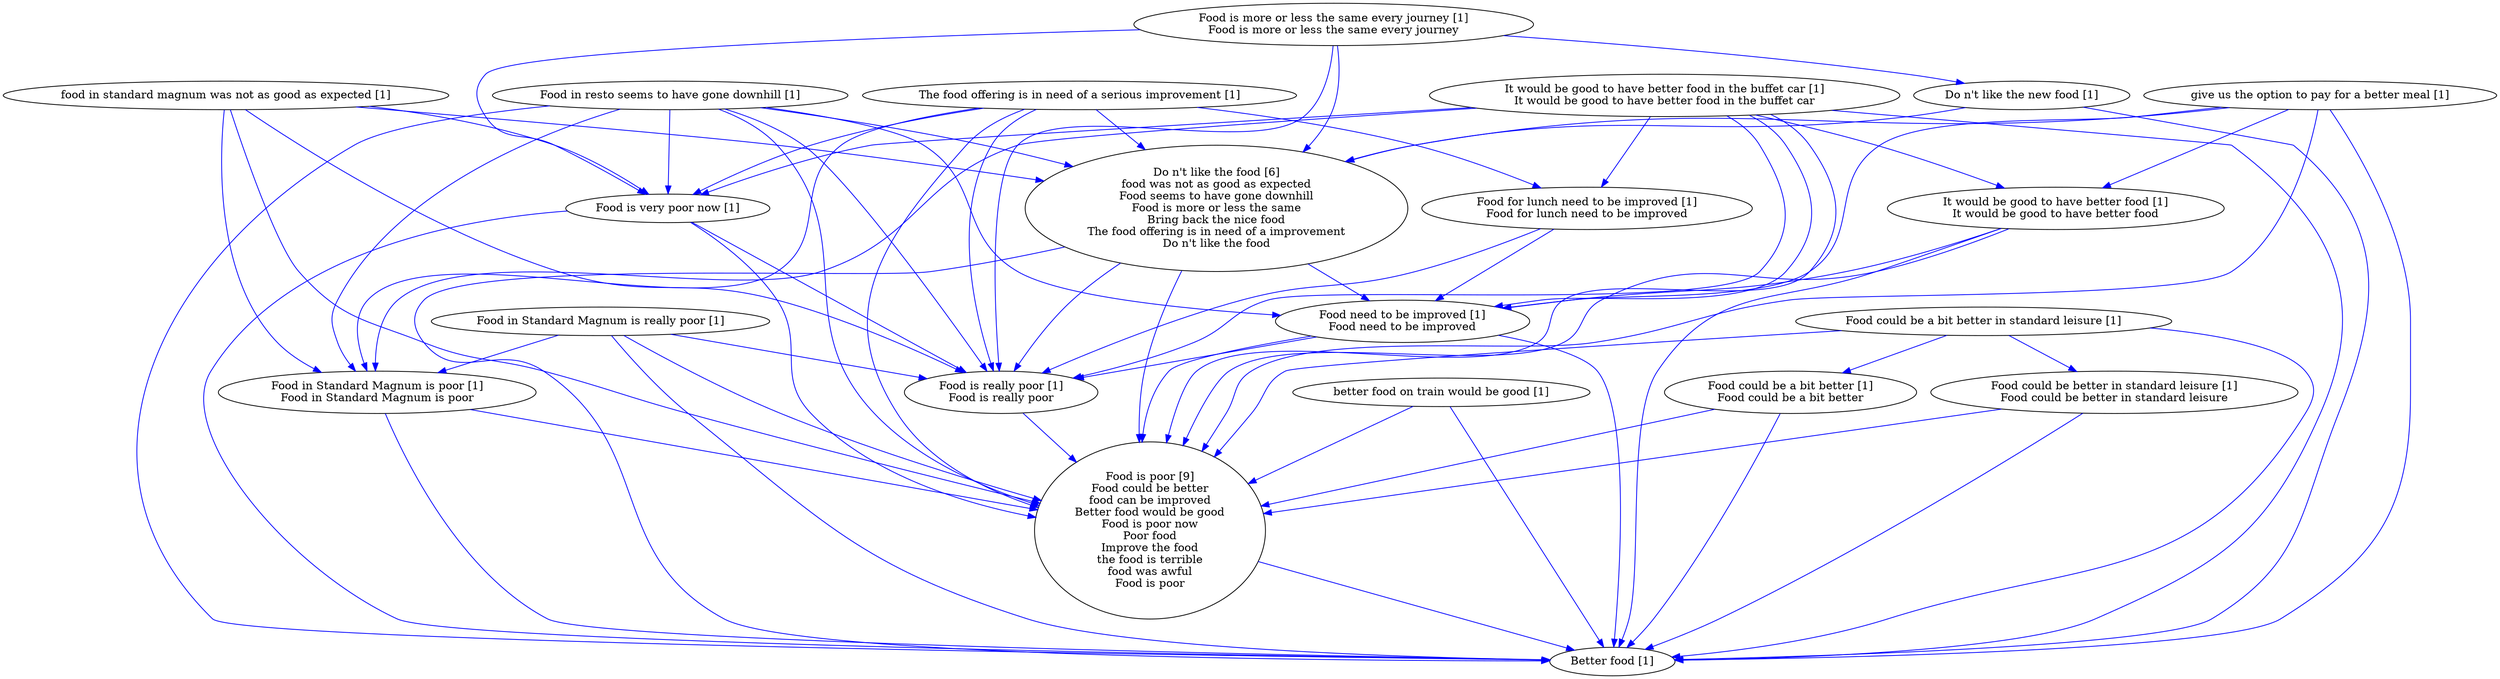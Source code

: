 digraph collapsedGraph {
"Do n't like the food [6]\nfood was not as good as expected\nFood seems to have gone downhill\nFood is more or less the same\nBring back the nice food\nThe food offering is in need of a improvement\nDo n't like the food""Food is poor [9]\nFood could be better\nfood can be improved\nBetter food would be good\nFood is poor now\nPoor food\nImprove the food\nthe food is terrible\nfood was awful\nFood is poor""Better food [1]""Do n't like the new food [1]""Food could be a bit better in standard leisure [1]""Food could be better in standard leisure [1]\nFood could be better in standard leisure""Food could be a bit better [1]\nFood could be a bit better""Food for lunch need to be improved [1]\nFood for lunch need to be improved""Food need to be improved [1]\nFood need to be improved""Food in Standard Magnum is really poor [1]""Food in Standard Magnum is poor [1]\nFood in Standard Magnum is poor""Food is really poor [1]\nFood is really poor""Food in resto seems to have gone downhill [1]""Food is more or less the same every journey [1]\nFood is more or less the same every journey""Food is very poor now [1]""It would be good to have better food in the buffet car [1]\nIt would be good to have better food in the buffet car""It would be good to have better food [1]\nIt would be good to have better food""The food offering is in need of a serious improvement [1]""better food on train would be good [1]""food in standard magnum was not as good as expected [1]""give us the option to pay for a better meal [1]""Do n't like the new food [1]" -> "Do n't like the food [6]\nfood was not as good as expected\nFood seems to have gone downhill\nFood is more or less the same\nBring back the nice food\nThe food offering is in need of a improvement\nDo n't like the food" [color=blue]
"Do n't like the new food [1]" -> "Better food [1]" [color=blue]
"Food could be a bit better in standard leisure [1]" -> "Food could be better in standard leisure [1]\nFood could be better in standard leisure" [color=blue]
"Food could be a bit better in standard leisure [1]" -> "Food could be a bit better [1]\nFood could be a bit better" [color=blue]
"Food could be a bit better in standard leisure [1]" -> "Better food [1]" [color=blue]
"Food could be better in standard leisure [1]\nFood could be better in standard leisure" -> "Better food [1]" [color=blue]
"Food could be a bit better [1]\nFood could be a bit better" -> "Better food [1]" [color=blue]
"Food for lunch need to be improved [1]\nFood for lunch need to be improved" -> "Food need to be improved [1]\nFood need to be improved" [color=blue]
"Food need to be improved [1]\nFood need to be improved" -> "Better food [1]" [color=blue]
"Food in Standard Magnum is really poor [1]" -> "Food in Standard Magnum is poor [1]\nFood in Standard Magnum is poor" [color=blue]
"Food in Standard Magnum is poor [1]\nFood in Standard Magnum is poor" -> "Food is poor [9]\nFood could be better\nfood can be improved\nBetter food would be good\nFood is poor now\nPoor food\nImprove the food\nthe food is terrible\nfood was awful\nFood is poor" [color=blue]
"Food in Standard Magnum is really poor [1]" -> "Food is really poor [1]\nFood is really poor" [color=blue]
"Food is really poor [1]\nFood is really poor" -> "Food is poor [9]\nFood could be better\nfood can be improved\nBetter food would be good\nFood is poor now\nPoor food\nImprove the food\nthe food is terrible\nfood was awful\nFood is poor" [color=blue]
"Food in Standard Magnum is really poor [1]" -> "Food is poor [9]\nFood could be better\nfood can be improved\nBetter food would be good\nFood is poor now\nPoor food\nImprove the food\nthe food is terrible\nfood was awful\nFood is poor" [color=blue]
"Food for lunch need to be improved [1]\nFood for lunch need to be improved" -> "Food is really poor [1]\nFood is really poor" [color=blue]
"Food in Standard Magnum is really poor [1]" -> "Better food [1]" [color=blue]
"Food in Standard Magnum is poor [1]\nFood in Standard Magnum is poor" -> "Better food [1]" [color=blue]
"Food in resto seems to have gone downhill [1]" -> "Food is really poor [1]\nFood is really poor" [color=blue]
"Food in resto seems to have gone downhill [1]" -> "Food in Standard Magnum is poor [1]\nFood in Standard Magnum is poor" [color=blue]
"Do n't like the food [6]\nfood was not as good as expected\nFood seems to have gone downhill\nFood is more or less the same\nBring back the nice food\nThe food offering is in need of a improvement\nDo n't like the food" -> "Food need to be improved [1]\nFood need to be improved" [color=blue]
"Food in resto seems to have gone downhill [1]" -> "Food need to be improved [1]\nFood need to be improved" [color=blue]
"Food in resto seems to have gone downhill [1]" -> "Better food [1]" [color=blue]
"Food in resto seems to have gone downhill [1]" -> "Do n't like the food [6]\nfood was not as good as expected\nFood seems to have gone downhill\nFood is more or less the same\nBring back the nice food\nThe food offering is in need of a improvement\nDo n't like the food" [color=blue]
"Food is more or less the same every journey [1]\nFood is more or less the same every journey" -> "Do n't like the food [6]\nfood was not as good as expected\nFood seems to have gone downhill\nFood is more or less the same\nBring back the nice food\nThe food offering is in need of a improvement\nDo n't like the food" [color=blue]
"Do n't like the food [6]\nfood was not as good as expected\nFood seems to have gone downhill\nFood is more or less the same\nBring back the nice food\nThe food offering is in need of a improvement\nDo n't like the food" -> "Better food [1]" [color=blue]
"Food is more or less the same every journey [1]\nFood is more or less the same every journey" -> "Food is really poor [1]\nFood is really poor" [color=blue]
"Food is more or less the same every journey [1]\nFood is more or less the same every journey" -> "Do n't like the new food [1]" [color=blue]
"Food need to be improved [1]\nFood need to be improved" -> "Food is really poor [1]\nFood is really poor" [color=blue]
"Do n't like the food [6]\nfood was not as good as expected\nFood seems to have gone downhill\nFood is more or less the same\nBring back the nice food\nThe food offering is in need of a improvement\nDo n't like the food" -> "Food is really poor [1]\nFood is really poor" [color=blue]
"Food need to be improved [1]\nFood need to be improved" -> "Food is poor [9]\nFood could be better\nfood can be improved\nBetter food would be good\nFood is poor now\nPoor food\nImprove the food\nthe food is terrible\nfood was awful\nFood is poor" [color=blue]
"Food is more or less the same every journey [1]\nFood is more or less the same every journey" -> "Food is very poor now [1]" [color=blue]
"Food in resto seems to have gone downhill [1]" -> "Food is very poor now [1]" [color=blue]
"Food is very poor now [1]" -> "Food is really poor [1]\nFood is really poor" [color=blue]
"Food could be a bit better in standard leisure [1]" -> "Food is poor [9]\nFood could be better\nfood can be improved\nBetter food would be good\nFood is poor now\nPoor food\nImprove the food\nthe food is terrible\nfood was awful\nFood is poor" [color=blue]
"Food could be better in standard leisure [1]\nFood could be better in standard leisure" -> "Food is poor [9]\nFood could be better\nfood can be improved\nBetter food would be good\nFood is poor now\nPoor food\nImprove the food\nthe food is terrible\nfood was awful\nFood is poor" [color=blue]
"Food could be a bit better [1]\nFood could be a bit better" -> "Food is poor [9]\nFood could be better\nfood can be improved\nBetter food would be good\nFood is poor now\nPoor food\nImprove the food\nthe food is terrible\nfood was awful\nFood is poor" [color=blue]
"Food in resto seems to have gone downhill [1]" -> "Food is poor [9]\nFood could be better\nfood can be improved\nBetter food would be good\nFood is poor now\nPoor food\nImprove the food\nthe food is terrible\nfood was awful\nFood is poor" [color=blue]
"Food is very poor now [1]" -> "Food is poor [9]\nFood could be better\nfood can be improved\nBetter food would be good\nFood is poor now\nPoor food\nImprove the food\nthe food is terrible\nfood was awful\nFood is poor" [color=blue]
"Food is very poor now [1]" -> "Better food [1]" [color=blue]
"Food is poor [9]\nFood could be better\nfood can be improved\nBetter food would be good\nFood is poor now\nPoor food\nImprove the food\nthe food is terrible\nfood was awful\nFood is poor" -> "Better food [1]" [color=blue]
"It would be good to have better food in the buffet car [1]\nIt would be good to have better food in the buffet car" -> "It would be good to have better food [1]\nIt would be good to have better food" [color=blue]
"It would be good to have better food in the buffet car [1]\nIt would be good to have better food in the buffet car" -> "Food is very poor now [1]" [color=blue]
"It would be good to have better food [1]\nIt would be good to have better food" -> "Food need to be improved [1]\nFood need to be improved" [color=blue]
"It would be good to have better food in the buffet car [1]\nIt would be good to have better food in the buffet car" -> "Food for lunch need to be improved [1]\nFood for lunch need to be improved" [color=blue]
"It would be good to have better food [1]\nIt would be good to have better food" -> "Better food [1]" [color=blue]
"It would be good to have better food [1]\nIt would be good to have better food" -> "Food is poor [9]\nFood could be better\nfood can be improved\nBetter food would be good\nFood is poor now\nPoor food\nImprove the food\nthe food is terrible\nfood was awful\nFood is poor" [color=blue]
"It would be good to have better food in the buffet car [1]\nIt would be good to have better food in the buffet car" -> "Food is really poor [1]\nFood is really poor" [color=blue]
"It would be good to have better food in the buffet car [1]\nIt would be good to have better food in the buffet car" -> "Food in Standard Magnum is poor [1]\nFood in Standard Magnum is poor" [color=blue]
"It would be good to have better food in the buffet car [1]\nIt would be good to have better food in the buffet car" -> "Food need to be improved [1]\nFood need to be improved" [color=blue]
"It would be good to have better food in the buffet car [1]\nIt would be good to have better food in the buffet car" -> "Better food [1]" [color=blue]
"It would be good to have better food in the buffet car [1]\nIt would be good to have better food in the buffet car" -> "Food is poor [9]\nFood could be better\nfood can be improved\nBetter food would be good\nFood is poor now\nPoor food\nImprove the food\nthe food is terrible\nfood was awful\nFood is poor" [color=blue]
"The food offering is in need of a serious improvement [1]" -> "Do n't like the food [6]\nfood was not as good as expected\nFood seems to have gone downhill\nFood is more or less the same\nBring back the nice food\nThe food offering is in need of a improvement\nDo n't like the food" [color=blue]
"The food offering is in need of a serious improvement [1]" -> "Food is really poor [1]\nFood is really poor" [color=blue]
"The food offering is in need of a serious improvement [1]" -> "Food in Standard Magnum is poor [1]\nFood in Standard Magnum is poor" [color=blue]
"The food offering is in need of a serious improvement [1]" -> "Food is very poor now [1]" [color=blue]
"The food offering is in need of a serious improvement [1]" -> "Food for lunch need to be improved [1]\nFood for lunch need to be improved" [color=blue]
"The food offering is in need of a serious improvement [1]" -> "Food is poor [9]\nFood could be better\nfood can be improved\nBetter food would be good\nFood is poor now\nPoor food\nImprove the food\nthe food is terrible\nfood was awful\nFood is poor" [color=blue]
"better food on train would be good [1]" -> "Better food [1]" [color=blue]
"better food on train would be good [1]" -> "Food is poor [9]\nFood could be better\nfood can be improved\nBetter food would be good\nFood is poor now\nPoor food\nImprove the food\nthe food is terrible\nfood was awful\nFood is poor" [color=blue]
"food in standard magnum was not as good as expected [1]" -> "Do n't like the food [6]\nfood was not as good as expected\nFood seems to have gone downhill\nFood is more or less the same\nBring back the nice food\nThe food offering is in need of a improvement\nDo n't like the food" [color=blue]
"Do n't like the food [6]\nfood was not as good as expected\nFood seems to have gone downhill\nFood is more or less the same\nBring back the nice food\nThe food offering is in need of a improvement\nDo n't like the food" -> "Food is poor [9]\nFood could be better\nfood can be improved\nBetter food would be good\nFood is poor now\nPoor food\nImprove the food\nthe food is terrible\nfood was awful\nFood is poor" [color=blue]
"food in standard magnum was not as good as expected [1]" -> "Food is really poor [1]\nFood is really poor" [color=blue]
"food in standard magnum was not as good as expected [1]" -> "Food in Standard Magnum is poor [1]\nFood in Standard Magnum is poor" [color=blue]
"food in standard magnum was not as good as expected [1]" -> "Food is very poor now [1]" [color=blue]
"food in standard magnum was not as good as expected [1]" -> "Food is poor [9]\nFood could be better\nfood can be improved\nBetter food would be good\nFood is poor now\nPoor food\nImprove the food\nthe food is terrible\nfood was awful\nFood is poor" [color=blue]
"give us the option to pay for a better meal [1]" -> "It would be good to have better food [1]\nIt would be good to have better food" [color=blue]
"give us the option to pay for a better meal [1]" -> "Food is poor [9]\nFood could be better\nfood can be improved\nBetter food would be good\nFood is poor now\nPoor food\nImprove the food\nthe food is terrible\nfood was awful\nFood is poor" [color=blue]
"give us the option to pay for a better meal [1]" -> "Do n't like the food [6]\nfood was not as good as expected\nFood seems to have gone downhill\nFood is more or less the same\nBring back the nice food\nThe food offering is in need of a improvement\nDo n't like the food" [color=blue]
"give us the option to pay for a better meal [1]" -> "Better food [1]" [color=blue]
"give us the option to pay for a better meal [1]" -> "Food need to be improved [1]\nFood need to be improved" [color=blue]
}